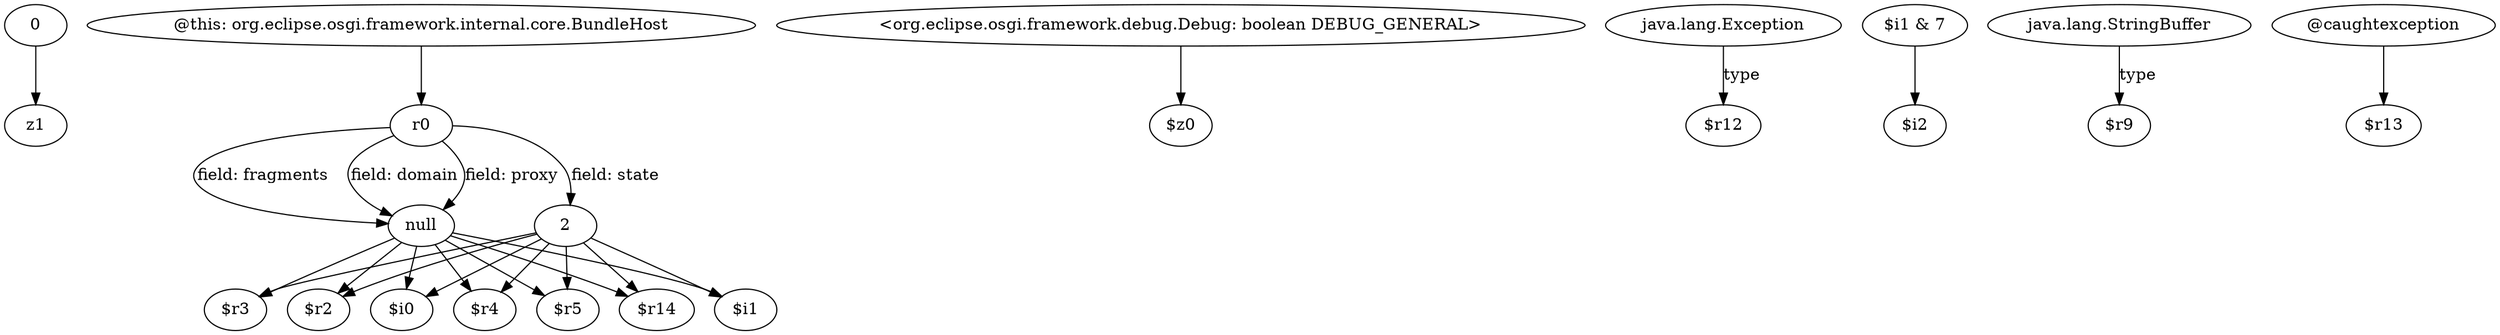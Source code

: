 digraph g {
0[label="0"]
1[label="z1"]
0->1[label=""]
2[label="2"]
3[label="$r14"]
2->3[label=""]
4[label="$r4"]
2->4[label=""]
5[label="<org.eclipse.osgi.framework.debug.Debug: boolean DEBUG_GENERAL>"]
6[label="$z0"]
5->6[label=""]
7[label="null"]
8[label="$r3"]
7->8[label=""]
7->4[label=""]
9[label="java.lang.Exception"]
10[label="$r12"]
9->10[label="type"]
11[label="$r2"]
2->11[label=""]
12[label="$r5"]
2->12[label=""]
2->8[label=""]
13[label="$i1 & 7"]
14[label="$i2"]
13->14[label=""]
15[label="$i0"]
2->15[label=""]
7->15[label=""]
16[label="java.lang.StringBuffer"]
17[label="$r9"]
16->17[label="type"]
18[label="r0"]
18->2[label="field: state"]
19[label="$i1"]
2->19[label=""]
18->7[label="field: proxy"]
18->7[label="field: fragments"]
18->7[label="field: domain"]
7->3[label=""]
7->11[label=""]
7->12[label=""]
20[label="@this: org.eclipse.osgi.framework.internal.core.BundleHost"]
20->18[label=""]
7->19[label=""]
21[label="@caughtexception"]
22[label="$r13"]
21->22[label=""]
}